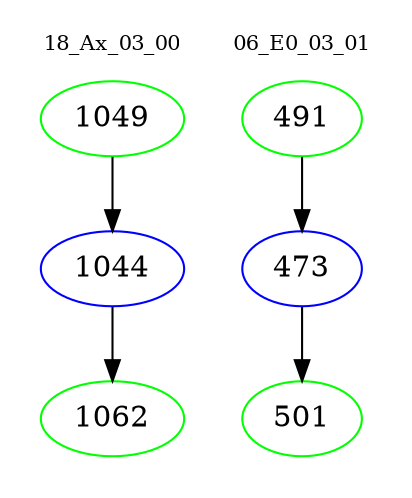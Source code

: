 digraph{
subgraph cluster_0 {
color = white
label = "18_Ax_03_00";
fontsize=10;
T0_1049 [label="1049", color="green"]
T0_1049 -> T0_1044 [color="black"]
T0_1044 [label="1044", color="blue"]
T0_1044 -> T0_1062 [color="black"]
T0_1062 [label="1062", color="green"]
}
subgraph cluster_1 {
color = white
label = "06_E0_03_01";
fontsize=10;
T1_491 [label="491", color="green"]
T1_491 -> T1_473 [color="black"]
T1_473 [label="473", color="blue"]
T1_473 -> T1_501 [color="black"]
T1_501 [label="501", color="green"]
}
}
